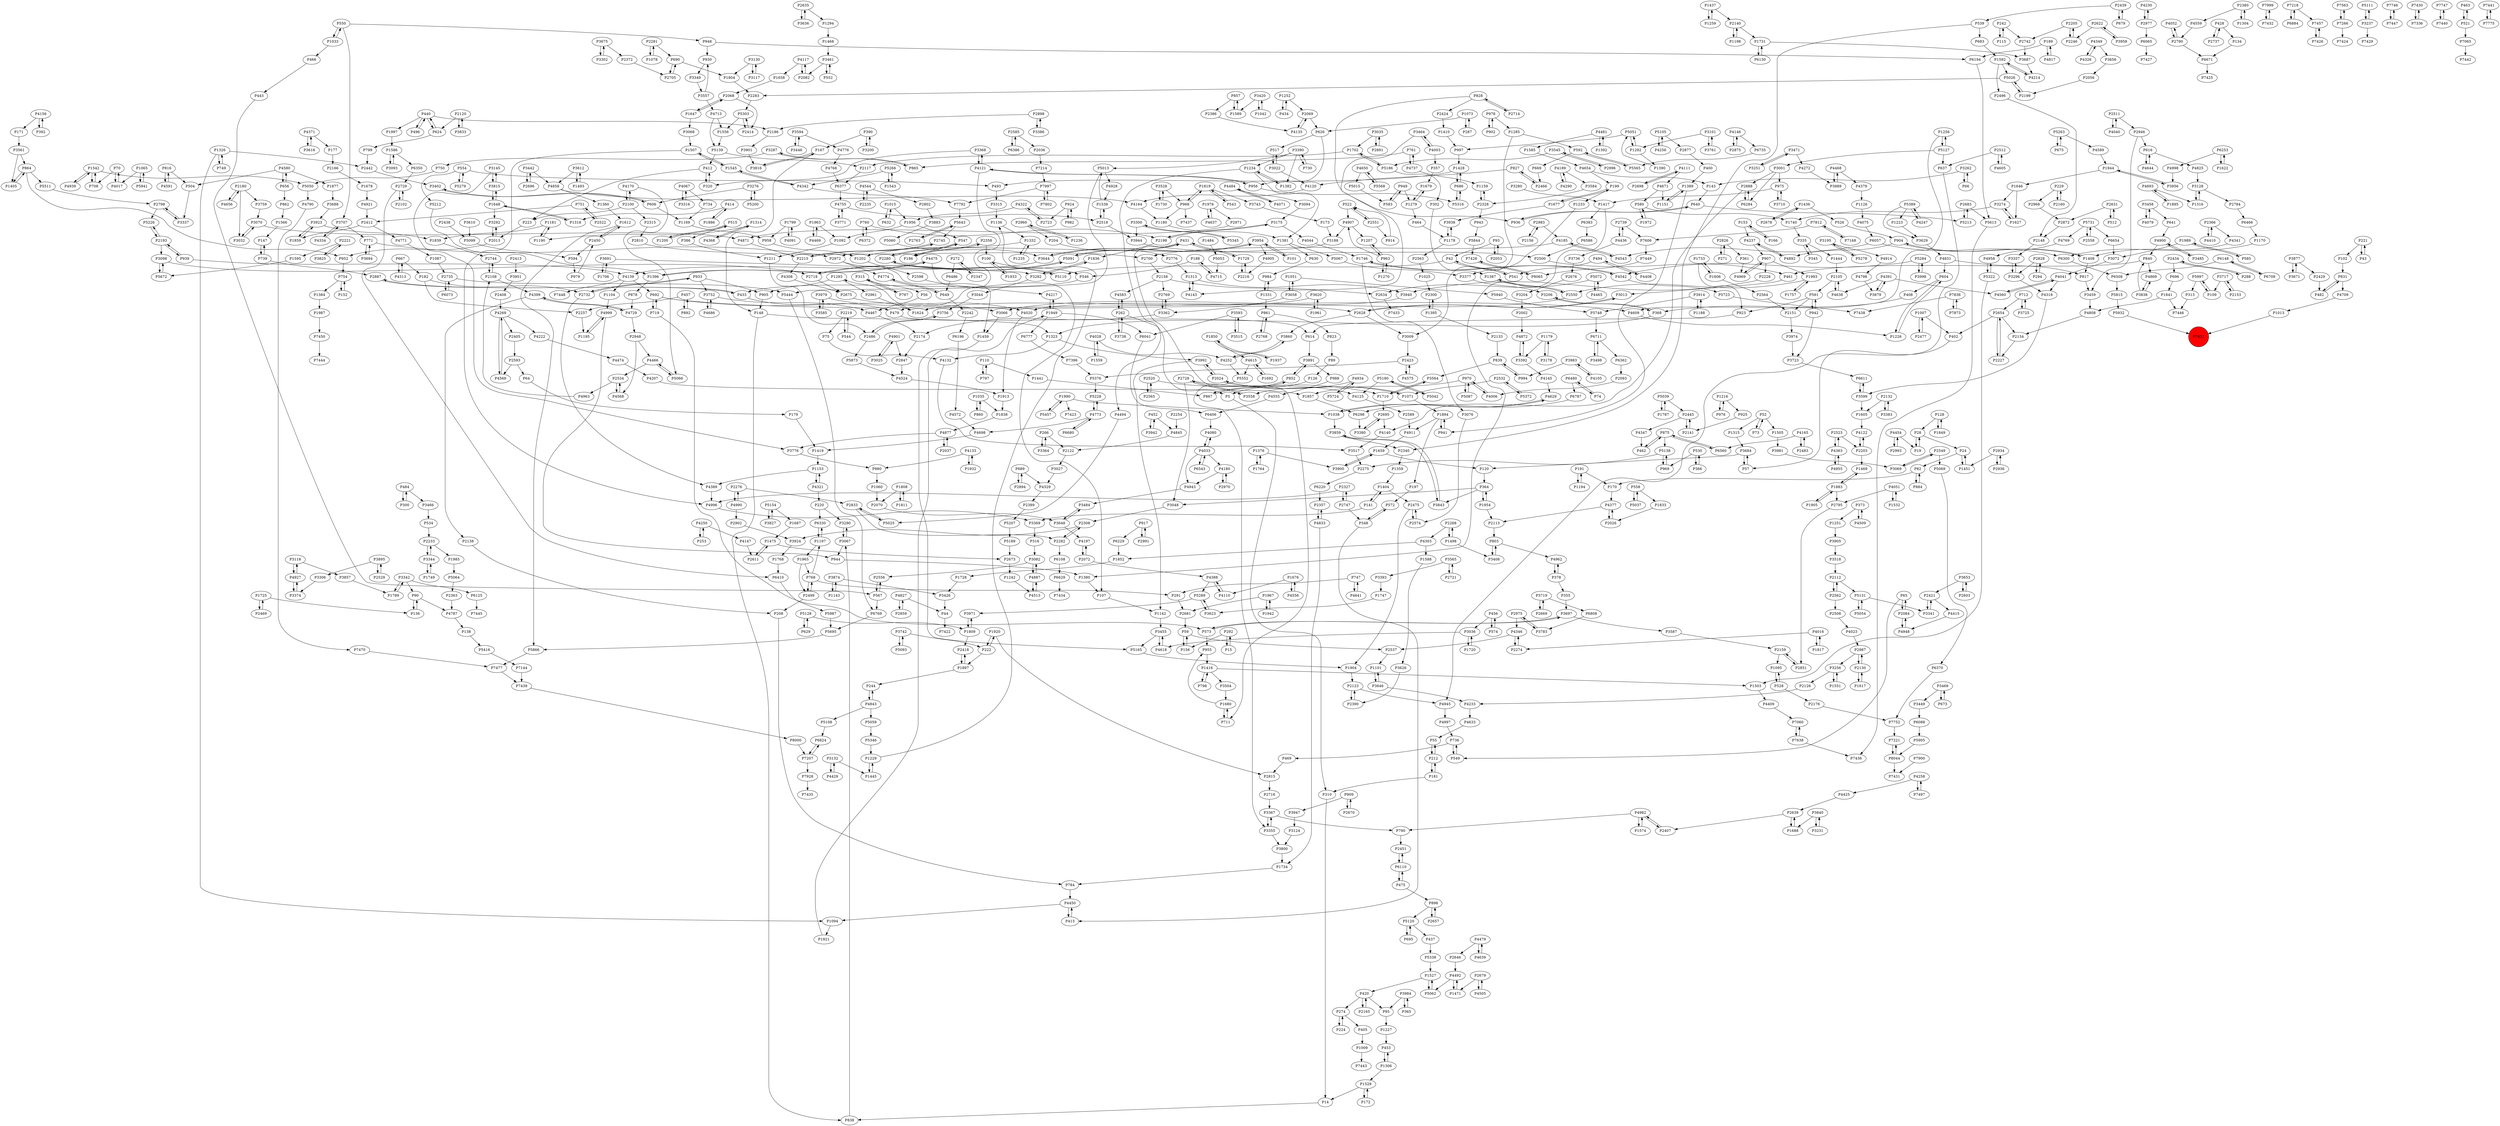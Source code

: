 digraph {
	P1428 -> P493
	P1498 -> P3408
	P2442 -> P3402
	P968 -> P1180
	P4389 -> P4996
	P2072 -> P4197
	P2358 -> P100
	P1687 -> P1475
	P4962 -> P378
	P3761 -> P3101
	P4230 -> P2977
	P1007 -> P2477
	P4067 -> P734
	P4143 -> P1313
	P3992 -> P2024
	P2961 -> P1624
	P2180 -> P4656
	P504 -> P3337
	P89 -> P126
	P4466 -> P5066
	P5568 -> P4650
	P3175 -> P2198
	P6769 -> P5695
	P1007 -> P402
	P839 -> P994
	P1376 -> P1764
	P2523 -> P2203
	P4341 -> P6300
	P4197 -> P2072
	P2002 -> P4872
	P3082 -> P4887
	P1252 -> P434
	P14 -> P838
	P768 -> P1197
	P4020 -> P1913
	P1436 -> P526
	P4877 -> P2037
	P3974 -> P3723
	P138 -> P5416
	P2728 -> P4125
	P3648 -> P4197
	P274 -> P405
	P4140 -> P3517
	P4871 -> P2215
	P2219 -> P544
	P4544 -> P2802
	P4222 -> P4474
	P2108 -> P4399
	P3302 -> P3675
	P7752 -> P7221
	P534 -> P2233
	P3697 -> P3587
	P1894 -> P197
	P335 -> P1444
	P1993 -> P1757
	P3464 -> P4003
	P1731 -> P6130
	P2280 -> P3110
	P420 -> P2165
	P2993 -> P4454
	P5087 -> P970
	P1404 -> P141
	P4831 -> P604
	P2795 -> P2851
	P4117 -> P1658
	P1897 -> P2418
	P898 -> P2657
	P6298 -> P3380
	P1877 -> P3688
	P7428 -> P8065
	P827 -> P2466
	P2423 -> P5376
	P2888 -> P6284
	P3504 -> P1680
	P1416 -> P3504
	P1605 -> P4122
	P4755 -> P3771
	P6125 -> P7445
	P1498 -> P2268
	P3274 -> P1627
	P4349 -> P4326
	P1586 -> P6350
	P768 -> P2499
	P686 -> P5316
	P1710 -> P2695
	P6350 -> P2729
	P1153 -> P4389
	P5131 -> P5054
	P4650 -> P5568
	P156 -> P59
	P979 -> P2450
	P4997 -> P736
	P4052 -> P2790
	P172 -> P1529
	P4237 -> P907
	P4347 -> P462
	P3942 -> P452
	P554 -> P5279
	P1622 -> P6253
	P1734 -> P784
	P1256 -> P4609
	P1360 -> P1612
	P4939 -> P1542
	P220 -> P3290
	P4798 -> P3879
	P1997 -> P1586
	P390 -> P167
	P2934 -> P1451
	P1729 -> P431
	P994 -> P839
	P592 -> P669
	P100 -> P1933
	P952 -> P754
	P626 -> P956
	P2565 -> P2520
	P4481 -> P1585
	P2268 -> P1498
	P2340 -> P1359
	P2280 -> P547
	P7928 -> P7435
	P3442 -> P4858
	P2450 -> P594
	P4474 -> P4207
	P1259 -> P1437
	P4943 -> P3484
	P294 -> P2828
	P1725 -> P136
	P4524 -> P1913
	P3742 -> P5093
	P6586 -> P2500
	P4147 -> P2611
	P949 -> P1279
	P70 -> P4017
	P583 -> P949
	P640 -> P936
	P1648 -> P3292
	P2445 -> P2141
	P1316 -> P3128
	P630 -> P984
	P3455 -> P5165
	P6130 -> P1731
	P102 -> P831
	P4363 -> P2523
	P1857 -> P6298
	P5072 -> P4465
	P3688 -> P3923
	P4492 -> P1471
	P3390 -> P5013
	P3251 -> P3471
	P357 -> P1679
	P3101 -> P3761
	P1659 -> P3900
	P3938 -> P1178
	P4773 -> P5228
	P573 -> P3697
	P6629 -> P7434
	P541 -> P42
	P1852 -> P1728
	P2551 -> P522
	P4170 -> P2100
	P1234 -> P1382
	P302 -> P1387
	P930 -> P3349
	P15 -> P292
	P3984 -> P365
	P3124 -> P3800
	P4033 -> P4180
	P6508 -> P5815
	P4016 -> P2274
	P2123 -> P2390
	P469 -> P2815
	P5189 -> P2673
	P1417 -> P1380
	P5066 -> P4466
	P3393 -> P1747
	P3593 -> P3515
	P431 -> P5091
	P6611 -> P3599
	P1382 -> P1234
	P7999 -> P7432
	P2408 -> P4269
	P5059 -> P5346
	P924 -> P982
	P5552 -> P3355
	P798 -> P1416
	P484 -> P300
	P1405 -> P864
	P522 -> P4907
	P771 -> P2972
	P1292 -> P1390
	P90 -> P136
	P580 -> P1972
	P4887 -> P3082
	P2424 -> P1410
	P288 -> P2434
	P2282 -> P2308
	P712 -> P3725
	P390 -> P3200
	P7214 -> P7997
	P7450 -> P7444
	P6073 -> P2735
	P291 -> P2681
	P2176 -> P7752
	P3001 -> P6284
	P8000 -> P7207
	P1617 -> P2130
	P2469 -> P1725
	P4771 -> P1087
	P4755 -> P2518
	P2203 -> P1469
	P2113 -> P803
	P2380 -> P4559
	P3044 -> P3756
	P5105 -> P4256
	P221 -> P43
	P3001 -> P2888
	P5015 -> P583
	P2611 -> P1475
	P1178 -> P2563
	P4185 -> P2700
	P82 -> P170
	P624 -> P440
	P924 -> P2723
	P2747 -> P348
	P5072 -> P2634
	P7812 -> P7606
	P958 -> P1202
	P4572 -> P4698
	P5154 -> P3827
	P2105 -> P591
	P2888 -> P4140
	P366 -> P530
	P2875 -> P4146
	P5064 -> P2363
	P153 -> P166
	P4436 -> P2739
	P4346 -> P2537
	P3710 -> P975
	P4945 -> P4997
	P1985 -> P5064
	P1895 -> P4693
	P909 -> P2670
	P2654 -> P2227
	P3035 -> P2891
	P3098 -> P2718
	P695 -> P5120
	P673 -> P3469
	P4892 -> P4237
	P335 -> P345
	P7997 -> P7792
	P1234 -> P1381
	P1073 -> P287
	P3833 -> P2120
	P3594 -> P4776
	P3471 -> P4272
	P616 -> P4825
	P5731 -> P2558
	P2215 -> P4308
	P5 -> P310
	P4774 -> P649
	P3771 -> P4755
	P3840 -> P3231
	P2718 -> P2675
	P2130 -> P2987
	P2216 -> P1729
	P4737 -> P1159
	P1990 -> P1038
	P3256 -> P1551
	P573 -> P955
	P7218 -> P6884
	P6884 -> P7218
	P690 -> P1804
	P2972 -> P1459
	P7563 -> P7266
	P4122 -> P2203
	P4146 -> P2875
	P1949 -> P6041
	P7997 -> P7802
	P4982 -> P2407
	P1252 -> P2069
	P3859 -> P2340
	P968 -> P7437
	P6383 -> P6586
	P4580 -> P1877
	P4391 -> P3879
	P3022 -> P517
	P2523 -> P4363
	P1949 -> P6777
	P2439 -> P679
	P1170 -> P1408
	P1035 -> P860
	P3653 -> P2421
	P364 -> P1954
	P760 -> P6372
	P4877 -> P3776
	P3725 -> P712
	P892 -> P457
	P8065 -> P7428
	P2558 -> P5731
	P1677 -> P199
	P3752 -> P4467
	P2308 -> P2282
	P2737 -> P428
	P28 -> P19
	P402 -> P57
	P3420 -> P1589
	P1545 -> P4342
	P3587 -> P2159
	P1226 -> P604
	P4321 -> P220
	P683 -> P1592
	P1408 -> P904
	P1416 -> P798
	P4091 -> P1799
	P6480 -> P74
	P790 -> P2451
	P1313 -> P4143
	P3485 -> P4900
	P4790 -> P7470
	P3342 -> P90
	P1883 -> P1905
	P2698 -> P4111
	P526 -> P904
	P494 -> P4408
	P7396 -> P5376
	P7836 -> P7873
	P3743 -> P173
	P2205 -> P2742
	P5289 -> P3971
	P3287 -> P865
	P3838 -> P4869
	P4326 -> P4349
	P5200 -> P3276
	P970 -> P4006
	P546 -> P433
	P2174 -> P2847
	P878 -> P4729
	P4170 -> P5066
	P692 -> P719
	P686 -> P1428
	P1624 -> P1293
	P948 -> P930
	P591 -> P942
	P4003 -> P357
	P6711 -> P3498
	P167 -> P3816
	P1313 -> P3940
	P3827 -> P5154
	P1538 -> P5013
	P1169 -> P958
	P4322 -> P1956
	P220 -> P6330
	P1542 -> P4939
	P5565 -> P592
	P1408 -> P817
	P5165 -> P1904
	P1285 -> P3009
	P4468 -> P3889
	P2550 -> P3066
	P2716 -> P3367
	P1503 -> P4409
	P170 -> P4377
	P1592 -> P5026
	P110 -> P797
	P24 -> P1451
	P1799 -> P4091
	P5093 -> P3742
	P7207 -> P7928
	P3561 -> P864
	P2414 -> P5303
	P6065 -> P7427
	P5180 -> P4125
	P2100 -> P223
	P3368 -> P4121
	P4927 -> P3118
	P771 -> P3694
	P1976 -> P4637
	P1648 -> P3815
	P4051 -> P2795
	P5416 -> P7144
	P754 -> P152
	P2520 -> P1710
	P5111 -> P3237
	P4121 -> P3368
	P4121 -> P956
	P3900 -> P1659
	P6480 -> P6787
	P440 -> P2186
	P988 -> P4555
	P1331 -> P984
	P73 -> P52
	P5091 -> P431
	P3392 -> P4145
	P3128 -> P2784
	P4006 -> P970
	P4410 -> P2366
	P408 -> P368
	P2991 -> P917
	P2407 -> P4982
	P3895 -> P2529
	P550 -> P3707
	P2276 -> P2833
	P5322 -> P1503
	P1987 -> P7450
	P272 -> P2347
	P3623 -> P5289
	P852 -> P867
	P5941 -> P1065
	P3280 -> P1417
	P1179 -> P3178
	P3874 -> P1143
	P1606 -> P1733
	P4075 -> P6057
	P3009 -> P2423
	P917 -> P2991
	P4189 -> P3584
	P3296 -> P3357
	P2037 -> P4877
	P182 -> P2732
	P2180 -> P3759
	P3446 -> P3594
	P1417 -> P6383
	P1035 -> P1838
	P558 -> P1833
	P4901 -> P3025
	P42 -> P541
	P6377 -> P4755
	P4654 -> P143
	P7457 -> P7426
	P4346 -> P2274
	P3671 -> P3877
	P4927 -> P3374
	P2126 -> P4233
	P3565 -> P3393
	P2140 -> P1731
	P624 -> P799
	P3646 -> P1101
	P1507 -> P1545
	P6560 -> P875
	P2675 -> P2628
	P3364 -> P266
	P4023 -> P2987
	P2165 -> P420
	P2315 -> P2810
	P262 -> P3738
	P7439 -> P8000
	P1730 -> P3528
	P4469 -> P1963
	P1396 -> P878
	P2872 -> P2148
	P2562 -> P2508
	P6057 -> P4543
	P2357 -> P4833
	P861 -> P823
	P4969 -> P907
	P4467 -> P2174
	P2739 -> P7606
	P7873 -> P7836
	P3118 -> P3857
	P6196 -> P4572
	P433 -> P479
	P2971 -> P4871
	P2728 -> P3558
	P1256 -> P5127
	P1542 -> P5050
	P2328 -> P1159
	P816 -> P4591
	P368 -> P1323
	P5303 -> P1556
	P2585 -> P6386
	P2802 -> P3883
	P2696 -> P3442
	P6253 -> P1622
	P6680 -> P4773
	P1242 -> P4513
	P2300 -> P1395
	P1702 -> P5186
	P355 -> P3697
	P1731 -> P3687
	P4436 -> P3736
	P1819 -> P3743
	P2327 -> P2747
	P939 -> P2193
	P242 -> P2742
	P3341 -> P2421
	P3117 -> P3130
	P5042 -> P5180
	P4776 -> P4768
	P1747 -> P3623
	P616 -> P4644
	P3067 -> P944
	P3282 -> P1836
	P3374 -> P4927
	P2603 -> P3653
	P4105 -> P3983
	P2654 -> P2134
	P197 -> P572
	P1542 -> P708
	P189 -> P4817
	P3954 -> P101
	P5284 -> P4542
	P6372 -> P760
	P4825 -> P3128
	P4391 -> P4638
	P4999 -> P1195
	P3658 -> P3362
	P1954 -> P364
	P2134 -> P2227
	P3719 -> P6808
	P2676 -> P3204
	P530 -> P366
	P2512 -> P4605
	P4481 -> P1392
	P292 -> P15
	P547 -> P186
	P3461 -> P552
	P1092 -> P1211
	P6777 -> P7396
	P1746 -> P4542
	P3646 -> P4233
	P799 -> P2442
	P1179 -> P3392
	P751 -> P2522
	P300 -> P484
	P2894 -> P689
	P128 -> P28
	P656 -> P862
	P3036 -> P1720
	P1389 -> P1151
	P3616 -> P4371
	P4041 -> P4560
	P1692 -> P4615
	P1678 -> P4921
	P626 -> P517
	P2705 -> P690
	P1894 -> P941
	P4833 -> P1734
	P1961 -> P3620
	P739 -> P147
	P42 -> P3110
	P1235 -> P1332
	P4583 -> P262
	P440 -> P496
	P4125 -> P2589
	P1437 -> P2140
	P1728 -> P3426
	P5695 -> P5866
	P554 -> P493
	P2423 -> P4575
	P3951 -> P2408
	P5905 -> P8044
	P719 -> P573
	P4556 -> P1676
	P7638 -> P7436
	P66 -> P3262
	P4120 -> P4164
	P3545 -> P2996
	P1658 -> P2068
	P4409 -> P7060
	P7606 -> P7449
	P1606 -> P2564
	P65 -> P549
	P3691 -> P1706
	P412 -> P223
	P4773 -> P6680
	P4033 -> P4943
	P1956 -> P1092
	P862 -> P1566
	P2549 -> P3069
	P378 -> P4962
	P4543 -> P4185
	P2729 -> P2102
	P461 -> P3013
	P4256 -> P5105
	P1416 -> P1503
	P3992 -> P1142
	P52 -> P1505
	P5748 -> P6711
	P861 -> P2768
	P6088 -> P5905
	P3094 -> P3175
	P923 -> P614
	P3924 -> P1768
	P2563 -> P1025
	P1956 -> P547
	P7812 -> P7168
	P3342 -> P1789
	P4509 -> P373
	P5207 -> P5189
	P4484 -> P4071
	P2628 -> P3860
	P547 -> P2280
	P3390 -> P730
	P4693 -> P1316
	P2635 -> P3636
	P4544 -> P2235
	P191 -> P1194
	P5051 -> P997
	P405 -> P1009
	P43 -> P221
	P2450 -> P1612
	P2631 -> P512
	P52 -> P73
	P3110 -> P2280
	P3684 -> P120
	P2798 -> P3337
	P3717 -> P2153
	P1920 -> P2815
	P1468 -> P3461
	P413 -> P4450
	P2153 -> P3717
	P2975 -> P3783
	P365 -> P3984
	P5511 -> P2798
	P3292 -> P2013
	P364 -> P3048
	P1559 -> P4028
	P4342 -> P7792
	P7746 -> P7447
	P3979 -> P3585
	P736 -> P549
	P3175 -> P4044
	P2486 -> P5873
	P443 -> P567
	P4637 -> P1976
	P452 -> P3942
	P640 -> P5213
	P734 -> P1169
	P4713 -> P1556
	P3594 -> P3446
	P4568 -> P2534
	P44 -> P7422
	P3118 -> P4927
	P244 -> P4843
	P1013 -> P7421
	P2158 -> P4583
	P2593 -> P64
	P4934 -> P3558
	P2739 -> P4436
	P3891 -> P988
	P2776 -> P1313
	P3093 -> P1586
	P4017 -> P70
	P2574 -> P2475
	P4269 -> P4222
	P4639 -> P4479
	P5091 -> P2718
	P936 -> P640
	P515 -> P1200
	P5228 -> P4773
	P907 -> P4969
	P904 -> P4892
	P3857 -> P1789
	P2898 -> P3386
	P2140 -> P1198
	P2622 -> P3958
	P4591 -> P816
	P3274 -> P1740
	P4033 -> P4080
	P5731 -> P4769
	P2193 -> P3098
	P315 -> P56
	P5105 -> P2877
	P171 -> P3561
	P3082 -> P2556
	P3983 -> P994
	P4858 -> P4164
	P186 -> P2358
	P3707 -> P4334
	P1304 -> P2380
	P1285 -> P592
	P5069 -> P6370
	P2593 -> P4569
	P4132 -> P3517
	P1197 -> P1965
	P7430 -> P7336
	P8044 -> P7431
	P2072 -> P4388
	P550 -> P948
	P5724 -> P4934
	P4609 -> P1226
	P2483 -> P4165
	P2389 -> P5207
	P7747 -> P7440
	P1445 -> P1229
	P2635 -> P1294
	P2589 -> P4911
	P4958 -> P5322
	P134 -> P6671
	P93 -> P42
	P1236 -> P2960
	P4067 -> P3316
	P942 -> P591
	P4258 -> P4425
	P550 -> P1033
	P761 -> P4737
	P4955 -> P4363
	P147 -> P739
	P1202 -> P2598
	P1679 -> P1279
	P2013 -> P952
	P3752 -> P4686
	P4040 -> P2511
	P3032 -> P3070
	P3367 -> P3355
	P543 -> P1819
	P6654 -> P3072
	P2828 -> P294
	P2714 -> P828
	P463 -> P521
	P857 -> P2386
	P2987 -> P3256
	P4165 -> P6560
	P1180 -> P1381
	P100 -> P546
	P2421 -> P3341
	P3940 -> P4020
	P1894 -> P4911
	P400 -> P1389
	P1294 -> P1468
	P1437 -> P1259
	P3984 -> P95
	P2987 -> P2130
	P3368 -> P320
	P3914 -> P5748
	P3815 -> P1648
	P2268 -> P4303
	P1292 -> P5051
	P4041 -> P4318
	P2386 -> P4135
	P860 -> P1035
	P1469 -> P1883
	P943 -> P5844
	P2500 -> P461
	P3877 -> P3671
	P817 -> P3459
	P3653 -> P2603
	P2372 -> P2705
	P1989 -> P3072
	P2132 -> P1605
	P1326 -> P749
	P4247 -> P5389
	P2105 -> P4638
	P1306 -> P453
	P4928 -> P1538
	P3584 -> P2328
	P1538 -> P2518
	P6253 -> P4998
	P6410 -> P5987
	P3195 -> P4914
	P3066 -> P1459
	P2193 -> P939
	P1543 -> P5266
	P1648 -> P1318
	P3128 -> P1316
	P522 -> P2551
	P1451 -> P24
	P3067 -> P3290
	P6466 -> P1170
	P1126 -> P4075
	P320 -> P412
	P4111 -> P2698
	P2562 -> P2112
	P5026 -> P2283
	P2328 -> P943
	P3290 -> P3067
	P2960 -> P1236
	P2159 -> P1095
	P7218 -> P7457
	P1293 -> P905
	P909 -> P3947
	P2198 -> P3175
	P7440 -> P7747
	P1809 -> P2418
	P1441 -> P867
	P1475 -> P2673
	P153 -> P4237
	P482 -> P831
	P978 -> P902
	P1181 -> P1190
	P3377 -> P3206
	P272 -> P6486
	P2405 -> P2593
	P3558 -> P2728
	P2024 -> P1071
	P1033 -> P550
	P2228 -> P3940
	P3956 -> P1944
	P4905 -> P2216
	P3025 -> P4901
	P2082 -> P4117
	P5723 -> P7438
	P5212 -> P1396
	P2970 -> P4180
	P5051 -> P1292
	P4028 -> P4252
	P4494 -> P5025
	P2877 -> P400
	P2851 -> P2159
	P1592 -> P2496
	P1323 -> P4132
	P3656 -> P2056
	P494 -> P541
	P1592 -> P4214
	P3825 -> P2221
	P1101 -> P3646
	P7266 -> P7563
	P5120 -> P695
	P949 -> P583
	P898 -> P5120
	P274 -> P224
	P1104 -> P4999
	P4656 -> P2180
	P3098 -> P5672
	P287 -> P1073
	P3859 -> P3843
	P2768 -> P861
	P3518 -> P2112
	P6194 -> P5613
	P1585 -> P4654
	P222 -> P1897
	P3901 -> P3816
	P4808 -> P2134
	P1545 -> P1507
	P2308 -> P3924
	P4907 -> P3188
	P3675 -> P2372
	P2100 -> P2315
	P1507 -> P4996
	P2670 -> P909
	P2723 -> P4322
	P2158 -> P2634
	P5389 -> P3629
	P2242 -> P6196
	P143 -> P640
	P4269 -> P2405
	P2744 -> P2108
	P5099 -> P594
	P614 -> P3891
	P5139 -> P2117
	P4329 -> P2389
	P749 -> P1326
	P1841 -> P4808
	P2678 -> P1436
	P592 -> P5565
	P970 -> P1857
	P3132 -> P1445
	P1151 -> P1389
	P3296 -> P4318
	P262 -> P4583
	P2024 -> P3992
	P4111 -> P4671
	P2718 -> P5091
	P2068 -> P1647
	P803 -> P3408
	P4569 -> P4269
	P761 -> P865
	P1404 -> P2475
	P4901 -> P2847
	P120 -> P364
	P223 -> P2013
	P6711 -> P6362
	P4982 -> P790
	P2695 -> P4140
	P606 -> P1169
	P378 -> P355
	P2960 -> P204
	P2518 -> P3944
	P1944 -> P3956
	P5050 -> P4790
	P6041 -> P6406
	P5997 -> P313
	P212 -> P55
	P4843 -> P5108
	P4479 -> P4639
	P5987 -> P5695
	P4003 -> P3464
	P2520 -> P2565
	P115 -> P242
	P2695 -> P3380
	P2233 -> P1985
	P2518 -> P1538
	P56 -> P4467
	P3315 -> P1136
	P166 -> P153
	P1967 -> P2681
	P1181 -> P1839
	P2639 -> P2407
	P606 -> P3402
	P4156 -> P171
	P679 -> P2439
	P3390 -> P1382
	P4729 -> P2948
	P4233 -> P4633
	P2550 -> P1387
	P2276 -> P4990
	P5213 -> P2683
	P3599 -> P6611
	P310 -> P14
	P747 -> P4641
	P204 -> P2776
	P2186 -> P3901
	P4580 -> P656
	P1972 -> P580
	P1532 -> P4051
	P4146 -> P6735
	P969 -> P5138
	P4887 -> P4513
	P2508 -> P4023
	P852 -> P3891
	P1989 -> P585
	P5672 -> P3098
	P5940 -> P5748
	P109 -> P5997
	P4914 -> P4798
	P75 -> P4132
	P1190 -> P1181
	P1095 -> P528
	P5873 -> P4524
	P1211 -> P2486
	P4133 -> P1932
	P1921 -> P1949
	P3188 -> P2972
	P3237 -> P7429
	P1315 -> P3684
	P530 -> P969
	P5062 -> P1527
	P667 -> P182
	P760 -> P2198
	P6110 -> P475
	P7266 -> P7424
	P1234 -> P4494
	P2108 -> P2744
	P4787 -> P138
	P3237 -> P5111
	P3282 -> P3044
	P6824 -> P7207
	P4575 -> P2423
	P3048 -> P2308
	P3195 -> P5278
	P2946 -> P3459
	P4408 -> P494
	P1646 -> P3274
	P604 -> P1226
	P574 -> P456
	P3691 -> P3282
	P3620 -> P1624
	P3838 -> P840
	P7336 -> P7430
	P8044 -> P7221
	P840 -> P461
	P515 -> P386
	P2534 -> P4568
	P1574 -> P4982
	P5444 -> P6769
	P1804 -> P2283
	P266 -> P3364
	P1746 -> P3076
	P2534 -> P4963
	P6110 -> P2451
	P2084 -> P65
	P4729 -> P4399
	P1033 -> P466
	P52 -> P1315
	P5154 -> P1687
	P5289 -> P3623
	P2130 -> P1617
	P2522 -> P751
	P2254 -> P4845
	P2763 -> P5643
	P2679 -> P4505
	P3362 -> P2769
	P253 -> P4250
	P6148 -> P6508
	P3883 -> P5060
	P2056 -> P2199
	P1749 -> P3344
	P5997 -> P109
	P3369 -> P316
	P2227 -> P2654
	P2439 -> P539
	P3891 -> P852
	P6330 -> P1197
	P3383 -> P2132
	P3458 -> P4079
	P1937 -> P1850
	P199 -> P1677
	P1251 -> P3905
	P3564 -> P1710
	P875 -> P462
	P2221 -> P1595
	P4121 -> P479
	P1551 -> P3256
	P567 -> P2556
	P3022 -> P4120
	P1965 -> P768
	P1963 -> P4469
	P5060 -> P3644
	P414 -> P1318
	P3981 -> P3069
	P1153 -> P4321
	P189 -> P6194
	P982 -> P924
	P4117 -> P2082
	P2123 -> P4945
	P4845 -> P2122
	P126 -> P5
	P1612 -> P2450
	P2120 -> P624
	P364 -> P3843
	P2198 -> P1836
	P74 -> P6480
	P914 -> P522
	P7426 -> P7457
	P3426 -> P44
	P3130 -> P1804
	P7060 -> P7638
	P179 -> P1419
	P984 -> P1331
	P3958 -> P2622
	P4214 -> P1592
	P1227 -> P453
	P3262 -> P143
	P1071 -> P1894
	P1216 -> P925
	P4650 -> P5015
	P689 -> P2894
	P110 -> P1441
	P2026 -> P4377
	P907 -> P1993
	P3783 -> P2975
	P1789 -> P3342
	P59 -> P2537
	P315 -> P767
	P7497 -> P4258
	P5026 -> P2199
	P784 -> P4450
	P1904 -> P2123
	P496 -> P440
	P1306 -> P1529
	P649 -> P2242
	P6229 -> P1852
	P3923 -> P1839
	P907 -> P2228
	P2429 -> P482
	P816 -> P504
	P823 -> P89
	P3013 -> P2628
	P4644 -> P616
	P101 -> P3954
	P5278 -> P3195
	P453 -> P1306
	P1396 -> P4475
	P2274 -> P4346
	P2445 -> P4347
	P857 -> P1589
	P152 -> P754
	P2975 -> P4346
	P224 -> P274
	P3889 -> P4468
	P2769 -> P3362
	P3357 -> P3296
	P4139 -> P692
	P313 -> P7446
	P1527 -> P5062
	P4145 -> P4629
	P708 -> P1542
	P5844 -> P7428
	P4638 -> P2105
	P82 -> P884
	P1419 -> P1153
	P1740 -> P335
	P5322 -> P4958
	P2486 -> P3756
	P5372 -> P2532
	P1849 -> P128
	P141 -> P3369
	P6220 -> P2357
	P4454 -> P2993
	P3528 -> P1730
	P2122 -> P3027
	P3515 -> P3593
	P2380 -> P1304
	P5866 -> P7477
	P4831 -> P817
	P5316 -> P686
	P4693 -> P1895
	P1676 -> P4110
	P4963 -> P2108
	P3355 -> P3367
	P2466 -> P827
	P4371 -> P177
	P2639 -> P1688
	P1195 -> P4999
	P1527 -> P420
	P902 -> P978
	P2412 -> P1859
	P1680 -> P955
	P2156 -> P2983
	P1932 -> P4133
	P667 -> P4313
	P2828 -> P3296
	P1025 -> P2300
	P3256 -> P2126
	P4080 -> P4033
	P6735 -> P5565
	P3719 -> P2669
	P1990 -> P7423
	P1178 -> P3938
	P5186 -> P302
	P4313 -> P667
	P4399 -> P2138
	P3466 -> P534
	P2810 -> P2700
	P1886 -> P414
	P456 -> P574
	P5815 -> P5932
	P1566 -> P147
	P6386 -> P2585
	P440 -> P624
	P1293 -> P2961
	P5613 -> P7436
	P730 -> P3390
	P1136 -> P1332
	P963 -> P4907
	P177 -> P2166
	P1065 -> P5941
	P3612 -> P1493
	P475 -> P898
	P4465 -> P5072
	P692 -> P4609
	P5389 -> P1223
	P956 -> P5316
	P4133 -> P980
	P4342 -> P1545
	P4318 -> P3599
	P2233 -> P3344
	P3684 -> P57
	P7836 -> P7438
	P3200 -> P390
	P4990 -> P2276
	P1436 -> P2678
	P4872 -> P3392
	P4207 -> P1857
	P2549 -> P5069
	P2215 -> P2745
	P348 -> P572
	P2826 -> P361
	P3076 -> P2574
	P1207 -> P963
	P475 -> P6110
	P2631 -> P2872
	P3979 -> P4020
	P939 -> P4139
	P3815 -> P3145
	P3498 -> P6711
	P1954 -> P2113
	P3944 -> P2500
	P457 -> P892
	P4165 -> P2483
	P2646 -> P4492
	P751 -> P2412
	P1395 -> P2133
	P4686 -> P3752
	P4139 -> P7448
	P1060 -> P2070
	P457 -> P2257
	P2100 -> P4170
	P3145 -> P3776
	P1051 -> P5940
	P2833 -> P2282
	P348 -> P413
	P1318 -> P1648
	P1229 -> P1445
	P2669 -> P3719
	P4388 -> P4110
	P188 -> P546
	P4258 -> P7497
	P2366 -> P4410
	P4454 -> P19
	P1799 -> P958
	P4164 -> P1180
	P3971 -> P1809
	P1710 -> P3564
	P3392 -> P4872
	P3362 -> P2174
	P1993 -> P2550
	P1038 -> P4629
	P2833 -> P5025
	P6148 -> P6709
	P5131 -> P3341
	P2983 -> P4185
	P3287 -> P750
	P948 -> P6194
	P6543 -> P4033
	P1556 -> P5139
	P1381 -> P630
	P3204 -> P2002
	P70 -> P708
	P3035 -> P1702
	P5279 -> P554
	P4252 -> P3860
	P2203 -> P4122
	P188 -> P4715
	P1787 -> P5039
	P905 -> P148
	P4349 -> P3656
	P2148 -> P3357
	P5138 -> P2275
	P1859 -> P3923
	P1159 -> P2328
	P933 -> P2732
	P2158 -> P2769
	P4900 -> P840
	P4998 -> P3956
	P1720 -> P3036
	P1326 -> P1094
	P5013 -> P5444
	P1094 -> P1921
	P2728 -> P3048
	P368 -> P3206
	P2159 -> P2851
	P373 -> P1251
	P3557 -> P4713
	P554 -> P5212
	P6406 -> P4080
	P2742 -> P3687
	P4589 -> P1944
	P5053 -> P4715
	P1390 -> P5051
	P1942 -> P1967
	P6300 -> P6508
	P4921 -> P2412
	P4016 -> P1817
	P4629 -> P1038
	P6370 -> P7752
	P199 -> P1233
	P5338 -> P1527
	P2496 -> P2148
	P2151 -> P3974
	P2537 -> P1101
	P944 -> P1380
	P59 -> P156
	P4189 -> P4290
	P978 -> P1285
	P4250 -> P4147
	P1197 -> P6330
	P3675 -> P3302
	P3636 -> P2635
	P4071 -> P4484
	P1475 -> P2611
	P2902 -> P3924
	P2221 -> P3825
	P3459 -> P4808
	P2084 -> P4948
	P3658 -> P1051
	P3471 -> P3251
	P2117 -> P6377
	P3300 -> P5345
	P2948 -> P4466
	P2180 -> P3032
	P544 -> P2219
	P3742 -> P222
	P4907 -> P1207
	P5263 -> P4589
	P1194 -> P191
	P2132 -> P3383
	P1065 -> P4017
	P3694 -> P771
	P3561 -> P1405
	P7065 -> P7442
	P3072 -> P4041
	P1725 -> P2469
	P1216 -> P976
	P464 -> P1178
	P2138 -> P208
	P2983 -> P2156
	P19 -> P28
	P4948 -> P2084
	P2972 -> P4774
	P2499 -> P208
	P433 -> P2887
	P2363 -> P4787
	P4513 -> P4887
	P6808 -> P3783
	P528 -> P2176
	P7802 -> P7997
	P3402 -> P606
	P2679 -> P1471
	P1808 -> P2070
	P1380 -> P107
	P1976 -> P2971
	P3276 -> P606
	P690 -> P2705
	P747 -> P291
	P3449 -> P6088
	P4466 -> P2534
	P1811 -> P1808
	P1314 -> P4368
	P567 -> P6769
	P1505 -> P3981
	P1323 -> P3992
	P1270 -> P963
	P4671 -> P1151
	P373 -> P4509
	P2683 -> P5213
	P3717 -> P109
	P5263 -> P675
	P2112 -> P2562
	P1392 -> P4481
	P4505 -> P2679
	P4303 -> P1852
	P2421 -> P4415
	P3380 -> P2695
	P4560 -> P4041
	P3877 -> P2429
	P7432 -> P7999
	P1819 -> P543
	P1588 -> P3626
	P173 -> P3188
	P1071 -> P2024
	P2564 -> P2151
	P3344 -> P2233
	P414 -> P1886
	P3629 -> P4831
	P4843 -> P5059
	P4180 -> P2970
	P968 -> P1819
	P2732 -> P4389
	P2934 -> P2936
	P7792 -> P5643
	P479 -> P614
	P4250 -> P253
	P3355 -> P3800
	P3484 -> P3648
	P803 -> P4962
	P345 -> P335
	P2347 -> P272
	P2275 -> P6220
	P3626 -> P2390
	P4450 -> P1094
	P1990 -> P5457
	P1702 -> P2117
	P4363 -> P4955
	P2790 -> P4052
	P980 -> P1060
	P5643 -> P2763
	P3455 -> P4618
	P976 -> P1216
	P4051 -> P1532
	P3344 -> P1749
	P2654 -> P402
	P3759 -> P3070
	P637 -> P4945
	P4618 -> P3455
	P316 -> P3082
	P517 -> P3022
	P1389 -> P941
	P2585 -> P2036
	P1038 -> P3859
	P262 -> P5
	P2160 -> P229
	P7477 -> P7439
	P2102 -> P2729
	P2257 -> P1195
	P136 -> P90
	P1078 -> P2281
	P875 -> P5138
	P1529 -> P14
	P4475 -> P1396
	P55 -> P212
	P3342 -> P6125
	P222 -> P1920
	P3316 -> P4067
	P3840 -> P1688
	P521 -> P7065
	P93 -> P2053
	P3843 -> P3859
	P3068 -> P1507
	P3874 -> P3426
	P4827 -> P44
	P632 -> P1015
	P549 -> P736
	P2732 -> P933
	P456 -> P3036
	P181 -> P310
	P3860 -> P4252
	P4615 -> P5552
	P831 -> P482
	P591 -> P923
	P2036 -> P7214
	P2451 -> P6110
	P1850 -> P4615
	P3517 -> P2275
	P5127 -> P637
	P4654 -> P199
	P864 -> P5511
	P4033 -> P6543
	P580 -> P1740
	P975 -> P1417
	P181 -> P212
	P167 -> P148
	P3442 -> P2696
	P828 -> P2424
	P2977 -> P6065
	P242 -> P115
	P4399 -> P4729
	P2141 -> P2445
	P2747 -> P2327
	P1676 -> P4556
	P7441 -> P7775
	P4492 -> P5062
	P4773 -> P4698
	P2700 -> P2158
	P3895 -> P3306
	P7168 -> P7812
	P4999 -> P944
	P5128 -> P1809
	P191 -> P170
	P4377 -> P2113
	P5376 -> P5228
	P750 -> P5050
	P3206 -> P368
	P2477 -> P1007
	P970 -> P5087
	P1647 -> P3068
	P5039 -> P1787
	P2729 -> P6410
	P493 -> P3315
	P5643 -> P2745
	P754 -> P1384
	P558 -> P5037
	P4990 -> P2902
	P6108 -> P6629
	P4237 -> P4892
	P865 -> P3287
	P1200 -> P515
	P5139 -> P412
	P1410 -> P997
	P2070 -> P3648
	P7207 -> P6824
	P4371 -> P3616
	P2219 -> P75
	P3069 -> P2549
	P3776 -> P980
	P712 -> P2654
	P229 -> P2968
	P3276 -> P5200
	P689 -> P4329
	P2681 -> P59
	P3620 -> P1961
	P827 -> P4120
	P696 -> P1841
	P5266 -> P1543
	P3914 -> P1188
	P4217 -> P1949
	P1493 -> P3612
	P5120 -> P437
	P431 -> P1729
	P1897 -> P244
	P2499 -> P768
	P4737 -> P761
	P2532 -> P5372
	P128 -> P1849
	P1706 -> P3691
	P1188 -> P3914
	P875 -> P6560
	P6362 -> P2093
	P3723 -> P6611
	P3644 -> P3954
	P3738 -> P262
	P1808 -> P1811
	P4542 -> P5723
	P2390 -> P2123
	P6284 -> P2888
	P2511 -> P4040
	P3923 -> P1859
	P5037 -> P558
	P955 -> P1416
	P736 -> P469
	P5180 -> P5042
	P4269 -> P4569
	P4475 -> P107
	P975 -> P3710
	P2968 -> P2872
	P2634 -> P7433
	P1883 -> P1469
	P3130 -> P3117
	P1042 -> P3420
	P3557 -> P930
	P1757 -> P1993
	P437 -> P5338
	P2366 -> P4341
	P221 -> P102
	P5226 -> P2193
	P1764 -> P1376
	P4641 -> P747
	P4698 -> P1419
	P2556 -> P567
	P2826 -> P271
	P3337 -> P2798
	P1331 -> P861
	P4833 -> P2357
	P1332 -> P1235
	P5266 -> P4342
	P7221 -> P8044
	P4079 -> P3458
	P3593 -> P6041
	P412 -> P320
	P5025 -> P2833
	P1836 -> P3282
	P3998 -> P5284
	P1905 -> P1883
	P1963 -> P1092
	P767 -> P315
	P1051 -> P3658
	P1944 -> P1646
	P884 -> P82
	P2948 -> P4568
	P1381 -> P5067
	P3464 -> P4143
	P1223 -> P3629
	P1933 -> P100
	P3800 -> P1734
	P1733 -> P923
	P2205 -> P2246
	P5067 -> P3377
	P484 -> P3466
	P3420 -> P1042
	P4715 -> P188
	P2412 -> P4771
	P3458 -> P641
	P4843 -> P244
	P3697 -> P573
	P2069 -> P626
	P420 -> P274
	P2946 -> P616
	P4377 -> P2026
	P4858 -> P1360
	P649 -> P4774
	P2622 -> P2246
	P4388 -> P5289
	P1627 -> P3274
	P3585 -> P3979
	P1332 -> P1202
	P1326 -> P2442
	P2898 -> P2186
	P5284 -> P3998
	P669 -> P2466
	P271 -> P2826
	P1688 -> P2639
	P4110 -> P4388
	P90 -> P4787
	P2120 -> P3833
	P1817 -> P4016
	P1428 -> P686
	P2013 -> P3292
	P867 -> P852
	P3036 -> P4618
	P4827 -> P2859
	P840 -> P4869
	P4185 -> P4543
	P4605 -> P2512
	P1733 -> P1606
	P2413 -> P3951
	P1659 -> P120
	P229 -> P2160
	P1965 -> P2499
	P4139 -> P1104
	P2936 -> P2934
	P4391 -> P4560
	P1087 -> P2735
	P4303 -> P1588
	P2358 -> P186
	P452 -> P4845
	P4321 -> P1153
	P797 -> P110
	P57 -> P3684
	P3947 -> P3124
	P1589 -> P857
	P3599 -> P1605
	P3612 -> P4858
	P1729 -> P2216
	P1833 -> P2026
	P392 -> P4156
	P2246 -> P2205
	P4135 -> P2069
	P1529 -> P172
	P1484 -> P5053
	P1459 -> P5165
	P462 -> P875
	P839 -> P3564
	P6486 -> P649
	P1384 -> P1987
	P1819 -> P968
	P1920 -> P222
	P4252 -> P5552
	P4869 -> P3838
	P3132 -> P4429
	P831 -> P4709
	P3386 -> P2898
	P2438 -> P5099
	P2532 -> P1071
	P552 -> P3461
	P512 -> P2631
	P3816 -> P167
	P997 -> P1428
	P5127 -> P3001
	P107 -> P1142
	P2283 -> P5303
	P420 -> P95
	P572 -> P348
	P3954 -> P3644
	P1142 -> P3455
	P3367 -> P790
	P7447 -> P7746
	P4290 -> P4189
	P208 -> P784
	P864 -> P952
	P3001 -> P975
	P3736 -> P2676
	P3408 -> P803
	P5108 -> P6824
	P4559 -> P2790
	P1314 -> P1190
	P4934 -> P5724
	P3879 -> P4391
	P838 -> P3067
	P292 -> P156
	P7449 -> P8065
	P963 -> P1207
	P4429 -> P3132
	P4180 -> P4943
	P2511 -> P2946
	P3905 -> P3518
	P7144 -> P7439
	P2199 -> P5026
	P3469 -> P673
	P4479 -> P2646
	P5346 -> P1229
	P2598 -> P4217
	P4334 -> P3707
	P1838 -> P4877
	P386 -> P1211
	P3545 -> P5186
	P65 -> P2084
	P2434 -> P696
	P2053 -> P93
	P4633 -> P55
	P4542 -> P1746
	P2512 -> P637
	P5039 -> P2445
	P434 -> P1252
	P5013 -> P4928
	P1768 -> P6410
	P3145 -> P3815
	P5127 -> P1256
	P3687 -> P4214
	P864 -> P1405
	P28 -> P24
	P148 -> P1323
	P2281 -> P1078
	P4911 -> P1659
	P3101 -> P1292
	P5389 -> P4247
	P4982 -> P1574
	P3565 -> P2721
	P2628 -> P3013
	P3648 -> P3484
	P2996 -> P3545
	P7638 -> P7060
	P6671 -> P7425
	P528 -> P1095
	P440 -> P1997
	P2475 -> P2574
	P629 -> P5128
	P4468 -> P4379
	P1015 -> P1956
	P2735 -> P5444
	P3954 -> P4905
	P1949 -> P4217
	P1677 -> P3938
	P4484 -> P3094
	P3528 -> P968
	P3178 -> P1179
	P361 -> P4969
	P3469 -> P3449
	P1198 -> P2140
	P2166 -> P1678
	P95 -> P1227
	P4580 -> P504
	P6057 -> P6300
	P1680 -> P711
	P2798 -> P5226
	P5303 -> P2414
	P5186 -> P1702
	P4768 -> P6377
	P4450 -> P413
	P2859 -> P4827
	P5457 -> P1990
	P2551 -> P914
	P1387 -> P2550
	P3707 -> P771
	P1395 -> P2300
	P3610 -> P5099
	P2282 -> P6108
	P4322 -> P2723
	P3983 -> P4105
	P2790 -> P6671
	P656 -> P4580
	P4272 -> P3889
	P4156 -> P392
	P1646 -> P1627
	P1229 -> P1136
	P942 -> P3723
	P4379 -> P1126
	P2847 -> P4524
	P1359 -> P1404
	P1279 -> P464
	P3756 -> P2486
	P692 -> P3066
	P4368 -> P1314
	P428 -> P2737
	P4900 -> P3485
	P2891 -> P3035
	P148 -> P838
	P1883 -> P2795
	P1015 -> P632
	P212 -> P181
	P4615 -> P1692
	P2068 -> P2414
	P2529 -> P3895
	P3644 -> P4139
	P539 -> P683
	P1809 -> P3971
	P4996 -> P3369
	P431 -> P711
	P1233 -> P3377
	P768 -> P291
	P675 -> P5263
	P266 -> P2122
	P3349 -> P3557
	P828 -> P936
	P963 -> P1270
	P4817 -> P189
	P2721 -> P3565
	P2657 -> P898
	P2683 -> P5613
	P2475 -> P1904
	P3461 -> P2082
	P466 -> P443
	P4425 -> P2639
	P1279 -> P1679
	P1612 -> P5866
	P4709 -> P1013
	P2418 -> P1897
	P1009 -> P7443
	P4555 -> P6406
	P182 -> P2257
	P2193 -> P5226
	P2784 -> P6466
	P739 -> P2887
	P4769 -> P4958
	P4671 -> P580
	P6709 -> P6148
	P7775 -> P7441
	P2112 -> P5131
	P5932 -> P7421
	P3027 -> P4329
	P2093 -> P4006
	P1647 -> P2068
	P64 -> P179
	P1841 -> P7446
	P3070 -> P3032
	P3231 -> P3840
	P24 -> P82
	P2887 -> P433
	P2281 -> P690
	P2815 -> P2716
	P1839 -> P2744
	P7900 -> P7431
	P1471 -> P4492
	P3390 -> P1234
	P941 -> P1894
	P2977 -> P4230
	P594 -> P979
	P4028 -> P1559
	P6787 -> P6298
	P4044 -> P1746
	P719 -> P692
	P5128 -> P629
	P2434 -> P288
	P2735 -> P6073
	P925 -> P2141
	P1143 -> P3874
	P428 -> P134
	P828 -> P2714
	P2235 -> P4544
	P4713 -> P5139
	P521 -> P463
	P2745 -> P2215
	P4415 -> P4948
	P591 -> P2151
	P1850 -> P1937
	P3070 -> P4871
	P1595 -> P5672
	P5138 -> P969
	P917 -> P6229
	P933 -> P3752
	P7470 -> P7477
	P5054 -> P5131
	P956 -> P4121
	P1586 -> P3093
	P711 -> P1680
	P2133 -> P839
	P604 -> P408
	P5345 -> P3300
	P1444 -> P2105
	P2069 -> P4135
	P3306 -> P3374
	P2673 -> P1242
	P2327 -> P4996
	P641 -> P4900
	P585 -> P1989
	P1376 -> P3900
	P5731 -> P6654
	P933 -> P905
	P1967 -> P1942
	P3262 -> P66
	P1073 -> P626
	P539 -> P2340
	P2628 -> P3009
	P4308 -> P2675
	P3300 -> P3944
	P1913 -> P1838
	P904 -> P1408
	P141 -> P1404
	P7421 [shape=circle]
	P7421 [style=filled]
	P7421 [fillcolor=red]
}